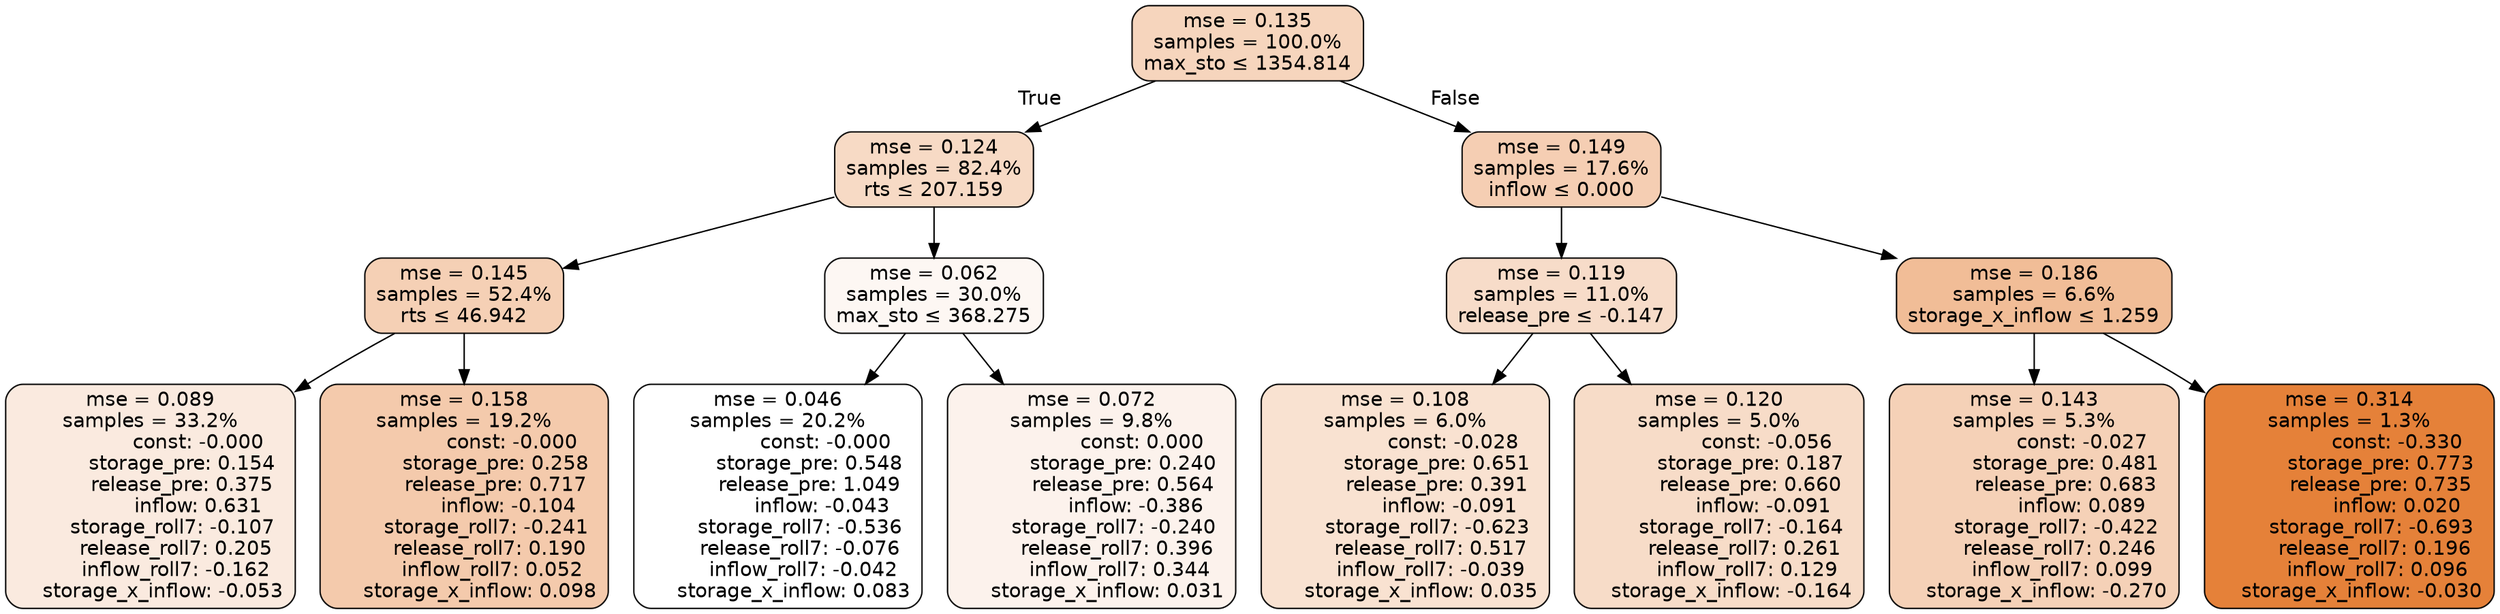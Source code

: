 digraph tree {
bgcolor="transparent"
node [shape=rectangle, style="filled, rounded", color="black", fontname=helvetica] ;
edge [fontname=helvetica] ;
	"0" [label="mse = 0.135
samples = 100.0%
max_sto &le; 1354.814", fillcolor="#f6d5bd"]
	"1" [label="mse = 0.124
samples = 82.4%
rts &le; 207.159", fillcolor="#f7dac5"]
	"2" [label="mse = 0.145
samples = 52.4%
rts &le; 46.942", fillcolor="#f5d0b5"]
	"3" [label="mse = 0.089
samples = 33.2%
               const: -0.000
          storage_pre: 0.154
          release_pre: 0.375
               inflow: 0.631
       storage_roll7: -0.107
        release_roll7: 0.205
        inflow_roll7: -0.162
    storage_x_inflow: -0.053", fillcolor="#faeadf"]
	"4" [label="mse = 0.158
samples = 19.2%
               const: -0.000
          storage_pre: 0.258
          release_pre: 0.717
              inflow: -0.104
       storage_roll7: -0.241
        release_roll7: 0.190
         inflow_roll7: 0.052
     storage_x_inflow: 0.098", fillcolor="#f4caac"]
	"5" [label="mse = 0.062
samples = 30.0%
max_sto &le; 368.275", fillcolor="#fdf7f3"]
	"6" [label="mse = 0.046
samples = 20.2%
               const: -0.000
          storage_pre: 0.548
          release_pre: 1.049
              inflow: -0.043
       storage_roll7: -0.536
       release_roll7: -0.076
        inflow_roll7: -0.042
     storage_x_inflow: 0.083", fillcolor="#ffffff"]
	"7" [label="mse = 0.072
samples = 9.8%
                const: 0.000
          storage_pre: 0.240
          release_pre: 0.564
              inflow: -0.386
       storage_roll7: -0.240
        release_roll7: 0.396
         inflow_roll7: 0.344
     storage_x_inflow: 0.031", fillcolor="#fcf2ec"]
	"8" [label="mse = 0.149
samples = 17.6%
inflow &le; 0.000", fillcolor="#f5ceb3"]
	"9" [label="mse = 0.119
samples = 11.0%
release_pre &le; -0.147", fillcolor="#f7dcc9"]
	"10" [label="mse = 0.108
samples = 6.0%
               const: -0.028
          storage_pre: 0.651
          release_pre: 0.391
              inflow: -0.091
       storage_roll7: -0.623
        release_roll7: 0.517
        inflow_roll7: -0.039
     storage_x_inflow: 0.035", fillcolor="#f9e2d1"]
	"11" [label="mse = 0.120
samples = 5.0%
               const: -0.056
          storage_pre: 0.187
          release_pre: 0.660
              inflow: -0.091
       storage_roll7: -0.164
        release_roll7: 0.261
         inflow_roll7: 0.129
    storage_x_inflow: -0.164", fillcolor="#f7dcc8"]
	"12" [label="mse = 0.186
samples = 6.6%
storage_x_inflow &le; 1.259", fillcolor="#f1bd97"]
	"13" [label="mse = 0.143
samples = 5.3%
               const: -0.027
          storage_pre: 0.481
          release_pre: 0.683
               inflow: 0.089
       storage_roll7: -0.422
        release_roll7: 0.246
         inflow_roll7: 0.099
    storage_x_inflow: -0.270", fillcolor="#f5d1b7"]
	"14" [label="mse = 0.314
samples = 1.3%
               const: -0.330
          storage_pre: 0.773
          release_pre: 0.735
               inflow: 0.020
       storage_roll7: -0.693
        release_roll7: 0.196
         inflow_roll7: 0.096
    storage_x_inflow: -0.030", fillcolor="#e58139"]

	"0" -> "1" [labeldistance=2.5, labelangle=45, headlabel="True"]
	"1" -> "2"
	"2" -> "3"
	"2" -> "4"
	"1" -> "5"
	"5" -> "6"
	"5" -> "7"
	"0" -> "8" [labeldistance=2.5, labelangle=-45, headlabel="False"]
	"8" -> "9"
	"9" -> "10"
	"9" -> "11"
	"8" -> "12"
	"12" -> "13"
	"12" -> "14"
}